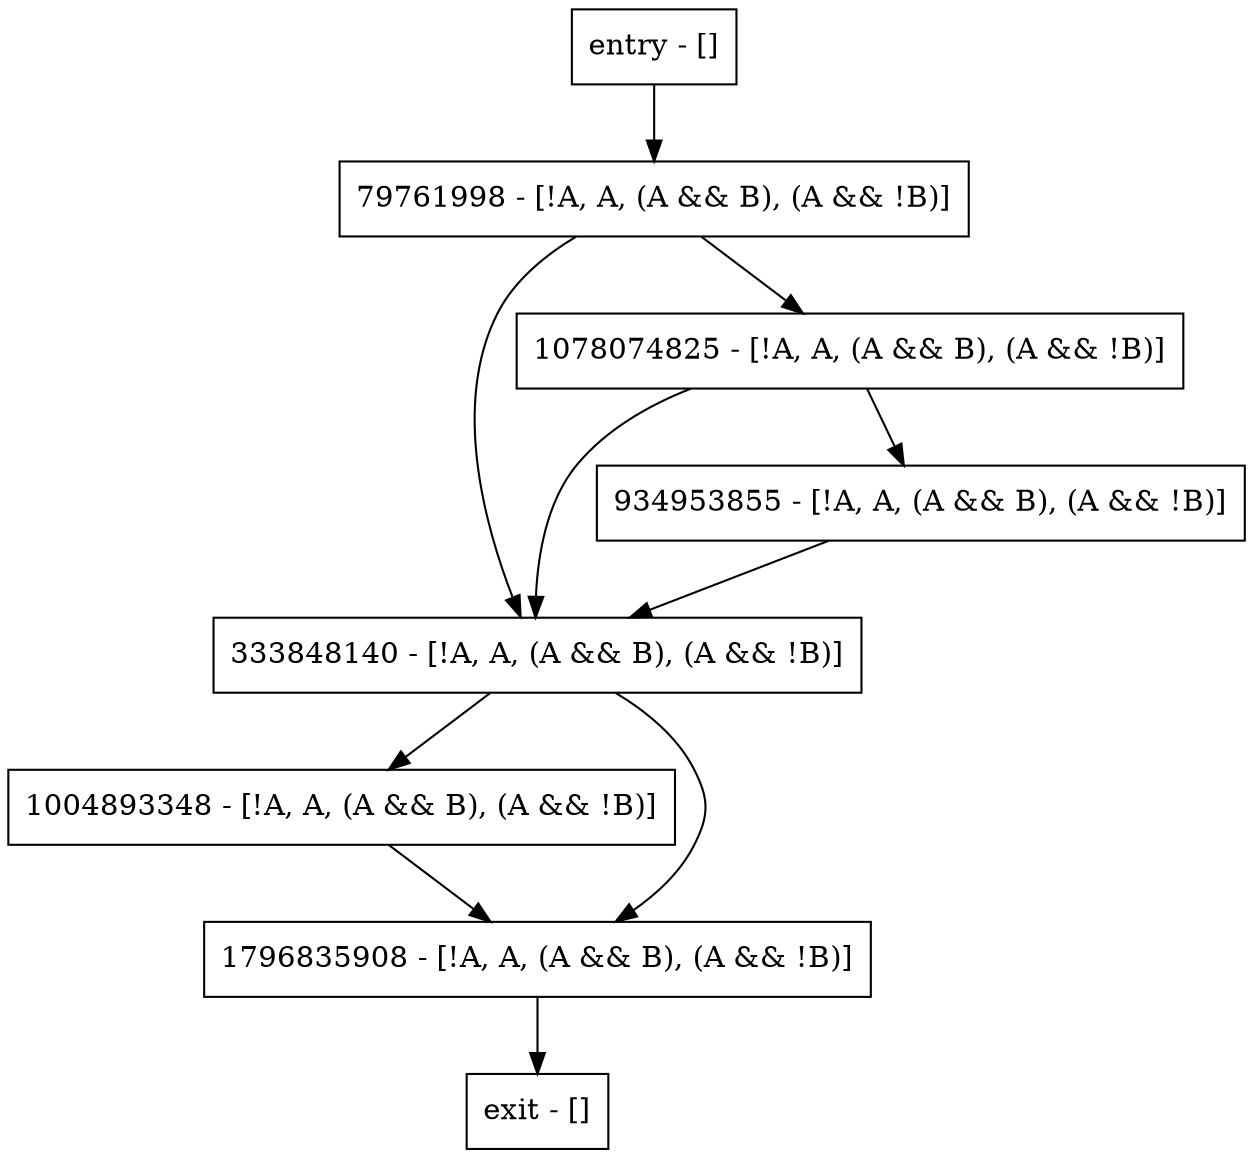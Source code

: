 digraph main {
node [shape=record];
entry [label="entry - []"];
exit [label="exit - []"];
1004893348 [label="1004893348 - [!A, A, (A && B), (A && !B)]"];
79761998 [label="79761998 - [!A, A, (A && B), (A && !B)]"];
333848140 [label="333848140 - [!A, A, (A && B), (A && !B)]"];
1078074825 [label="1078074825 - [!A, A, (A && B), (A && !B)]"];
1796835908 [label="1796835908 - [!A, A, (A && B), (A && !B)]"];
934953855 [label="934953855 - [!A, A, (A && B), (A && !B)]"];
entry;
exit;
entry -> 79761998;
1004893348 -> 1796835908;
79761998 -> 333848140;
79761998 -> 1078074825;
333848140 -> 1004893348;
333848140 -> 1796835908;
1078074825 -> 333848140;
1078074825 -> 934953855;
1796835908 -> exit;
934953855 -> 333848140;
}
